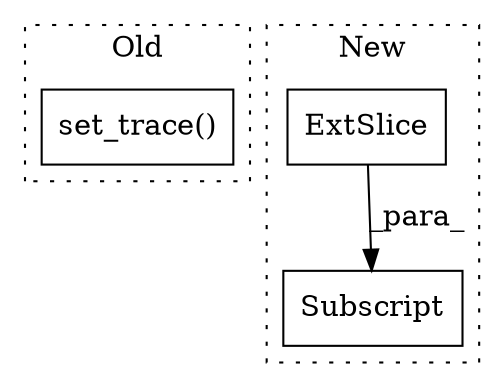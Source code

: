 digraph G {
subgraph cluster0 {
1 [label="set_trace()" a="75" s="3217" l="15" shape="box"];
label = "Old";
style="dotted";
}
subgraph cluster1 {
2 [label="ExtSlice" a="85" s="3250" l="7" shape="box"];
3 [label="Subscript" a="63" s="3250,0" l="20,0" shape="box"];
label = "New";
style="dotted";
}
2 -> 3 [label="_para_"];
}